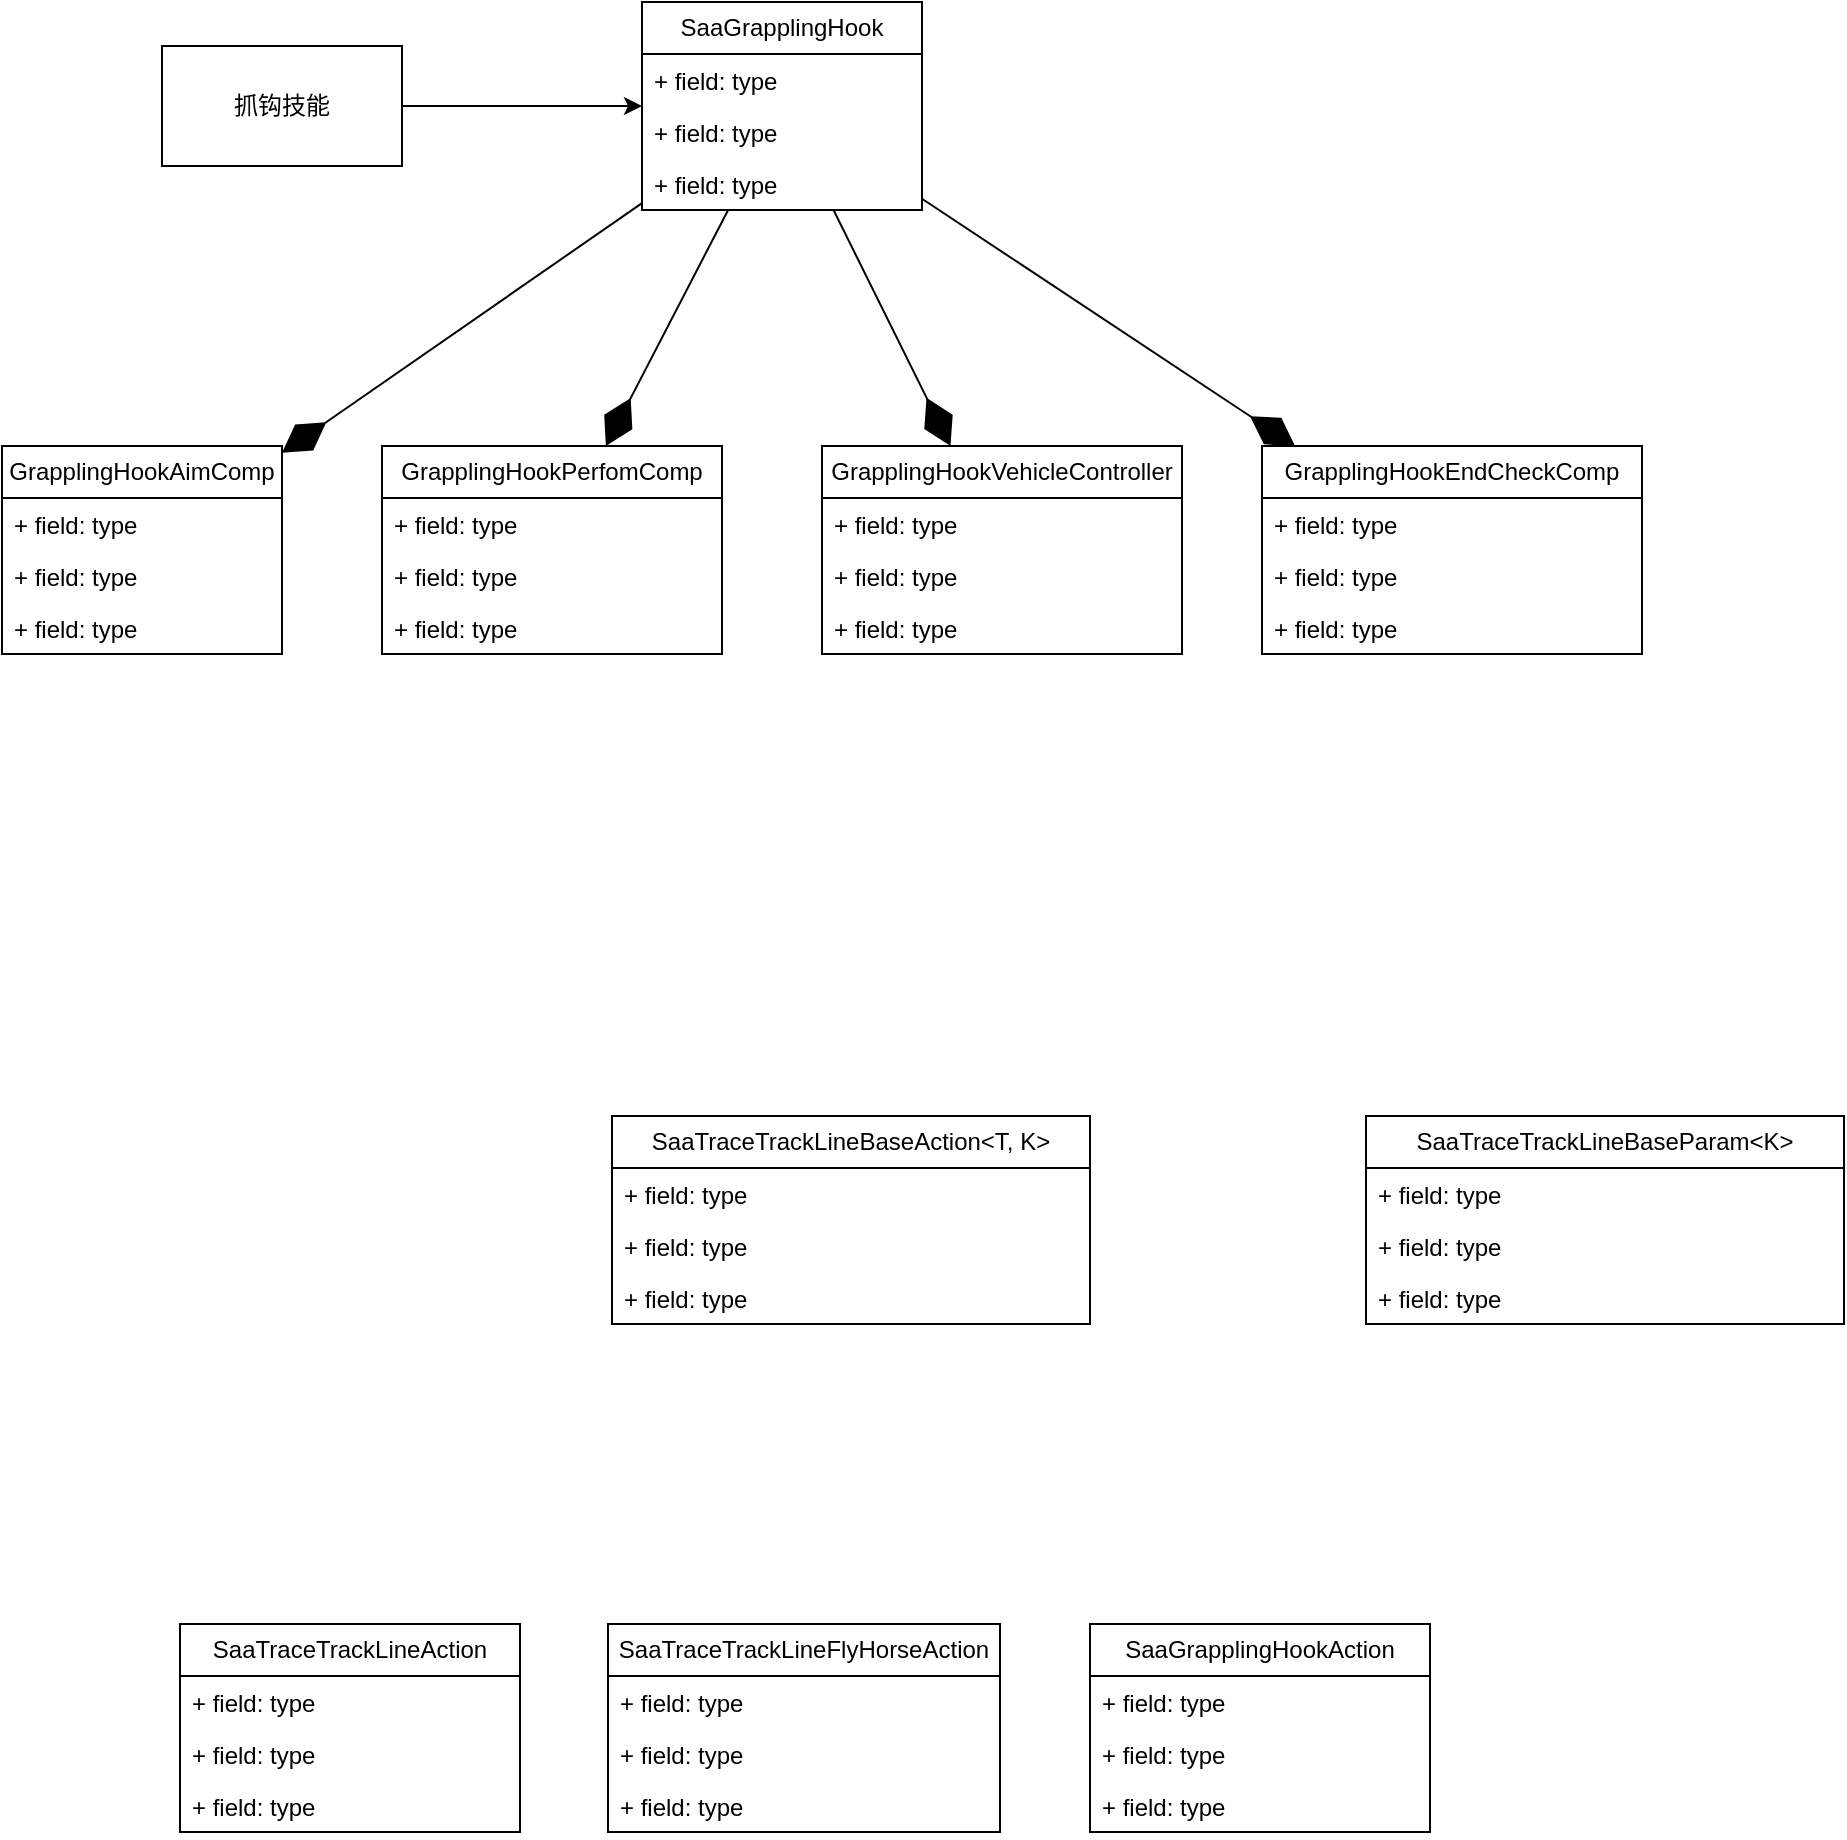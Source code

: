 <mxfile version="21.5.0" type="github">
  <diagram id="Q2pSXsxaamVPgTnyl9Ce" name="第 1 页">
    <mxGraphModel dx="2019" dy="1124" grid="0" gridSize="10" guides="1" tooltips="1" connect="1" arrows="1" fold="1" page="1" pageScale="1" pageWidth="827" pageHeight="1169" math="0" shadow="0">
      <root>
        <mxCell id="0" />
        <mxCell id="1" parent="0" />
        <mxCell id="GI5C7rMjD1sNY50lnh49-9" style="edgeStyle=orthogonalEdgeStyle;rounded=0;orthogonalLoop=1;jettySize=auto;html=1;" parent="1" source="GI5C7rMjD1sNY50lnh49-1" target="GI5C7rMjD1sNY50lnh49-5" edge="1">
          <mxGeometry relative="1" as="geometry" />
        </mxCell>
        <mxCell id="GI5C7rMjD1sNY50lnh49-1" value="抓钩技能" style="rounded=0;whiteSpace=wrap;html=1;" parent="1" vertex="1">
          <mxGeometry x="130" y="530" width="120" height="60" as="geometry" />
        </mxCell>
        <mxCell id="GI5C7rMjD1sNY50lnh49-5" value="SaaGrapplingHook" style="swimlane;fontStyle=0;childLayout=stackLayout;horizontal=1;startSize=26;fillColor=none;horizontalStack=0;resizeParent=1;resizeParentMax=0;resizeLast=0;collapsible=1;marginBottom=0;whiteSpace=wrap;html=1;" parent="1" vertex="1">
          <mxGeometry x="370" y="508" width="140" height="104" as="geometry" />
        </mxCell>
        <mxCell id="GI5C7rMjD1sNY50lnh49-6" value="+ field: type" style="text;strokeColor=none;fillColor=none;align=left;verticalAlign=top;spacingLeft=4;spacingRight=4;overflow=hidden;rotatable=0;points=[[0,0.5],[1,0.5]];portConstraint=eastwest;whiteSpace=wrap;html=1;" parent="GI5C7rMjD1sNY50lnh49-5" vertex="1">
          <mxGeometry y="26" width="140" height="26" as="geometry" />
        </mxCell>
        <mxCell id="GI5C7rMjD1sNY50lnh49-7" value="+ field: type" style="text;strokeColor=none;fillColor=none;align=left;verticalAlign=top;spacingLeft=4;spacingRight=4;overflow=hidden;rotatable=0;points=[[0,0.5],[1,0.5]];portConstraint=eastwest;whiteSpace=wrap;html=1;" parent="GI5C7rMjD1sNY50lnh49-5" vertex="1">
          <mxGeometry y="52" width="140" height="26" as="geometry" />
        </mxCell>
        <mxCell id="GI5C7rMjD1sNY50lnh49-8" value="+ field: type" style="text;strokeColor=none;fillColor=none;align=left;verticalAlign=top;spacingLeft=4;spacingRight=4;overflow=hidden;rotatable=0;points=[[0,0.5],[1,0.5]];portConstraint=eastwest;whiteSpace=wrap;html=1;" parent="GI5C7rMjD1sNY50lnh49-5" vertex="1">
          <mxGeometry y="78" width="140" height="26" as="geometry" />
        </mxCell>
        <mxCell id="GI5C7rMjD1sNY50lnh49-10" value="GrapplingHookAimComp" style="swimlane;fontStyle=0;childLayout=stackLayout;horizontal=1;startSize=26;fillColor=none;horizontalStack=0;resizeParent=1;resizeParentMax=0;resizeLast=0;collapsible=1;marginBottom=0;whiteSpace=wrap;html=1;" parent="1" vertex="1">
          <mxGeometry x="50" y="730" width="140" height="104" as="geometry" />
        </mxCell>
        <mxCell id="GI5C7rMjD1sNY50lnh49-11" value="+ field: type" style="text;strokeColor=none;fillColor=none;align=left;verticalAlign=top;spacingLeft=4;spacingRight=4;overflow=hidden;rotatable=0;points=[[0,0.5],[1,0.5]];portConstraint=eastwest;whiteSpace=wrap;html=1;" parent="GI5C7rMjD1sNY50lnh49-10" vertex="1">
          <mxGeometry y="26" width="140" height="26" as="geometry" />
        </mxCell>
        <mxCell id="GI5C7rMjD1sNY50lnh49-12" value="+ field: type" style="text;strokeColor=none;fillColor=none;align=left;verticalAlign=top;spacingLeft=4;spacingRight=4;overflow=hidden;rotatable=0;points=[[0,0.5],[1,0.5]];portConstraint=eastwest;whiteSpace=wrap;html=1;" parent="GI5C7rMjD1sNY50lnh49-10" vertex="1">
          <mxGeometry y="52" width="140" height="26" as="geometry" />
        </mxCell>
        <mxCell id="GI5C7rMjD1sNY50lnh49-13" value="+ field: type" style="text;strokeColor=none;fillColor=none;align=left;verticalAlign=top;spacingLeft=4;spacingRight=4;overflow=hidden;rotatable=0;points=[[0,0.5],[1,0.5]];portConstraint=eastwest;whiteSpace=wrap;html=1;" parent="GI5C7rMjD1sNY50lnh49-10" vertex="1">
          <mxGeometry y="78" width="140" height="26" as="geometry" />
        </mxCell>
        <mxCell id="GI5C7rMjD1sNY50lnh49-14" value="GrapplingHookPerfomComp" style="swimlane;fontStyle=0;childLayout=stackLayout;horizontal=1;startSize=26;fillColor=none;horizontalStack=0;resizeParent=1;resizeParentMax=0;resizeLast=0;collapsible=1;marginBottom=0;whiteSpace=wrap;html=1;" parent="1" vertex="1">
          <mxGeometry x="240" y="730" width="170" height="104" as="geometry" />
        </mxCell>
        <mxCell id="GI5C7rMjD1sNY50lnh49-15" value="+ field: type" style="text;strokeColor=none;fillColor=none;align=left;verticalAlign=top;spacingLeft=4;spacingRight=4;overflow=hidden;rotatable=0;points=[[0,0.5],[1,0.5]];portConstraint=eastwest;whiteSpace=wrap;html=1;" parent="GI5C7rMjD1sNY50lnh49-14" vertex="1">
          <mxGeometry y="26" width="170" height="26" as="geometry" />
        </mxCell>
        <mxCell id="GI5C7rMjD1sNY50lnh49-16" value="+ field: type" style="text;strokeColor=none;fillColor=none;align=left;verticalAlign=top;spacingLeft=4;spacingRight=4;overflow=hidden;rotatable=0;points=[[0,0.5],[1,0.5]];portConstraint=eastwest;whiteSpace=wrap;html=1;" parent="GI5C7rMjD1sNY50lnh49-14" vertex="1">
          <mxGeometry y="52" width="170" height="26" as="geometry" />
        </mxCell>
        <mxCell id="GI5C7rMjD1sNY50lnh49-17" value="+ field: type" style="text;strokeColor=none;fillColor=none;align=left;verticalAlign=top;spacingLeft=4;spacingRight=4;overflow=hidden;rotatable=0;points=[[0,0.5],[1,0.5]];portConstraint=eastwest;whiteSpace=wrap;html=1;" parent="GI5C7rMjD1sNY50lnh49-14" vertex="1">
          <mxGeometry y="78" width="170" height="26" as="geometry" />
        </mxCell>
        <mxCell id="GI5C7rMjD1sNY50lnh49-18" value="GrapplingHookVehicleController" style="swimlane;fontStyle=0;childLayout=stackLayout;horizontal=1;startSize=26;fillColor=none;horizontalStack=0;resizeParent=1;resizeParentMax=0;resizeLast=0;collapsible=1;marginBottom=0;whiteSpace=wrap;html=1;" parent="1" vertex="1">
          <mxGeometry x="460" y="730" width="180" height="104" as="geometry" />
        </mxCell>
        <mxCell id="GI5C7rMjD1sNY50lnh49-19" value="+ field: type" style="text;strokeColor=none;fillColor=none;align=left;verticalAlign=top;spacingLeft=4;spacingRight=4;overflow=hidden;rotatable=0;points=[[0,0.5],[1,0.5]];portConstraint=eastwest;whiteSpace=wrap;html=1;" parent="GI5C7rMjD1sNY50lnh49-18" vertex="1">
          <mxGeometry y="26" width="180" height="26" as="geometry" />
        </mxCell>
        <mxCell id="GI5C7rMjD1sNY50lnh49-20" value="+ field: type" style="text;strokeColor=none;fillColor=none;align=left;verticalAlign=top;spacingLeft=4;spacingRight=4;overflow=hidden;rotatable=0;points=[[0,0.5],[1,0.5]];portConstraint=eastwest;whiteSpace=wrap;html=1;" parent="GI5C7rMjD1sNY50lnh49-18" vertex="1">
          <mxGeometry y="52" width="180" height="26" as="geometry" />
        </mxCell>
        <mxCell id="GI5C7rMjD1sNY50lnh49-21" value="+ field: type" style="text;strokeColor=none;fillColor=none;align=left;verticalAlign=top;spacingLeft=4;spacingRight=4;overflow=hidden;rotatable=0;points=[[0,0.5],[1,0.5]];portConstraint=eastwest;whiteSpace=wrap;html=1;" parent="GI5C7rMjD1sNY50lnh49-18" vertex="1">
          <mxGeometry y="78" width="180" height="26" as="geometry" />
        </mxCell>
        <mxCell id="GI5C7rMjD1sNY50lnh49-22" value="GrapplingHookEndCheckComp" style="swimlane;fontStyle=0;childLayout=stackLayout;horizontal=1;startSize=26;fillColor=none;horizontalStack=0;resizeParent=1;resizeParentMax=0;resizeLast=0;collapsible=1;marginBottom=0;whiteSpace=wrap;html=1;" parent="1" vertex="1">
          <mxGeometry x="680" y="730" width="190" height="104" as="geometry" />
        </mxCell>
        <mxCell id="GI5C7rMjD1sNY50lnh49-23" value="+ field: type" style="text;strokeColor=none;fillColor=none;align=left;verticalAlign=top;spacingLeft=4;spacingRight=4;overflow=hidden;rotatable=0;points=[[0,0.5],[1,0.5]];portConstraint=eastwest;whiteSpace=wrap;html=1;" parent="GI5C7rMjD1sNY50lnh49-22" vertex="1">
          <mxGeometry y="26" width="190" height="26" as="geometry" />
        </mxCell>
        <mxCell id="GI5C7rMjD1sNY50lnh49-24" value="+ field: type" style="text;strokeColor=none;fillColor=none;align=left;verticalAlign=top;spacingLeft=4;spacingRight=4;overflow=hidden;rotatable=0;points=[[0,0.5],[1,0.5]];portConstraint=eastwest;whiteSpace=wrap;html=1;" parent="GI5C7rMjD1sNY50lnh49-22" vertex="1">
          <mxGeometry y="52" width="190" height="26" as="geometry" />
        </mxCell>
        <mxCell id="GI5C7rMjD1sNY50lnh49-25" value="+ field: type" style="text;strokeColor=none;fillColor=none;align=left;verticalAlign=top;spacingLeft=4;spacingRight=4;overflow=hidden;rotatable=0;points=[[0,0.5],[1,0.5]];portConstraint=eastwest;whiteSpace=wrap;html=1;" parent="GI5C7rMjD1sNY50lnh49-22" vertex="1">
          <mxGeometry y="78" width="190" height="26" as="geometry" />
        </mxCell>
        <mxCell id="GI5C7rMjD1sNY50lnh49-29" value="" style="endArrow=diamondThin;endFill=1;endSize=24;html=1;rounded=0;" parent="1" source="GI5C7rMjD1sNY50lnh49-5" target="GI5C7rMjD1sNY50lnh49-10" edge="1">
          <mxGeometry width="160" relative="1" as="geometry">
            <mxPoint x="540" y="650" as="sourcePoint" />
            <mxPoint x="700" y="650" as="targetPoint" />
          </mxGeometry>
        </mxCell>
        <mxCell id="GI5C7rMjD1sNY50lnh49-30" value="" style="endArrow=diamondThin;endFill=1;endSize=24;html=1;rounded=0;" parent="1" source="GI5C7rMjD1sNY50lnh49-5" target="GI5C7rMjD1sNY50lnh49-14" edge="1">
          <mxGeometry width="160" relative="1" as="geometry">
            <mxPoint x="380" y="614" as="sourcePoint" />
            <mxPoint x="170" y="748" as="targetPoint" />
          </mxGeometry>
        </mxCell>
        <mxCell id="GI5C7rMjD1sNY50lnh49-31" value="" style="endArrow=diamondThin;endFill=1;endSize=24;html=1;rounded=0;" parent="1" source="GI5C7rMjD1sNY50lnh49-5" target="GI5C7rMjD1sNY50lnh49-18" edge="1">
          <mxGeometry width="160" relative="1" as="geometry">
            <mxPoint x="416" y="622" as="sourcePoint" />
            <mxPoint x="339" y="740" as="targetPoint" />
          </mxGeometry>
        </mxCell>
        <mxCell id="GI5C7rMjD1sNY50lnh49-32" value="" style="endArrow=diamondThin;endFill=1;endSize=24;html=1;rounded=0;" parent="1" source="GI5C7rMjD1sNY50lnh49-5" target="GI5C7rMjD1sNY50lnh49-22" edge="1">
          <mxGeometry width="160" relative="1" as="geometry">
            <mxPoint x="469" y="622" as="sourcePoint" />
            <mxPoint x="511" y="740" as="targetPoint" />
          </mxGeometry>
        </mxCell>
        <mxCell id="uqbiBw9lOCKgVr8P5JmJ-1" value="SaaTraceTrackLineAction" style="swimlane;fontStyle=0;childLayout=stackLayout;horizontal=1;startSize=26;fillColor=none;horizontalStack=0;resizeParent=1;resizeParentMax=0;resizeLast=0;collapsible=1;marginBottom=0;whiteSpace=wrap;html=1;" vertex="1" parent="1">
          <mxGeometry x="139" y="1319" width="170" height="104" as="geometry" />
        </mxCell>
        <mxCell id="uqbiBw9lOCKgVr8P5JmJ-2" value="+ field: type" style="text;strokeColor=none;fillColor=none;align=left;verticalAlign=top;spacingLeft=4;spacingRight=4;overflow=hidden;rotatable=0;points=[[0,0.5],[1,0.5]];portConstraint=eastwest;whiteSpace=wrap;html=1;" vertex="1" parent="uqbiBw9lOCKgVr8P5JmJ-1">
          <mxGeometry y="26" width="170" height="26" as="geometry" />
        </mxCell>
        <mxCell id="uqbiBw9lOCKgVr8P5JmJ-3" value="+ field: type" style="text;strokeColor=none;fillColor=none;align=left;verticalAlign=top;spacingLeft=4;spacingRight=4;overflow=hidden;rotatable=0;points=[[0,0.5],[1,0.5]];portConstraint=eastwest;whiteSpace=wrap;html=1;" vertex="1" parent="uqbiBw9lOCKgVr8P5JmJ-1">
          <mxGeometry y="52" width="170" height="26" as="geometry" />
        </mxCell>
        <mxCell id="uqbiBw9lOCKgVr8P5JmJ-4" value="+ field: type" style="text;strokeColor=none;fillColor=none;align=left;verticalAlign=top;spacingLeft=4;spacingRight=4;overflow=hidden;rotatable=0;points=[[0,0.5],[1,0.5]];portConstraint=eastwest;whiteSpace=wrap;html=1;" vertex="1" parent="uqbiBw9lOCKgVr8P5JmJ-1">
          <mxGeometry y="78" width="170" height="26" as="geometry" />
        </mxCell>
        <mxCell id="uqbiBw9lOCKgVr8P5JmJ-5" value="SaaTraceTrackLineBaseAction&amp;lt;T, K&amp;gt;" style="swimlane;fontStyle=0;childLayout=stackLayout;horizontal=1;startSize=26;fillColor=none;horizontalStack=0;resizeParent=1;resizeParentMax=0;resizeLast=0;collapsible=1;marginBottom=0;whiteSpace=wrap;html=1;" vertex="1" parent="1">
          <mxGeometry x="355" y="1065" width="239" height="104" as="geometry" />
        </mxCell>
        <mxCell id="uqbiBw9lOCKgVr8P5JmJ-6" value="+ field: type" style="text;strokeColor=none;fillColor=none;align=left;verticalAlign=top;spacingLeft=4;spacingRight=4;overflow=hidden;rotatable=0;points=[[0,0.5],[1,0.5]];portConstraint=eastwest;whiteSpace=wrap;html=1;" vertex="1" parent="uqbiBw9lOCKgVr8P5JmJ-5">
          <mxGeometry y="26" width="239" height="26" as="geometry" />
        </mxCell>
        <mxCell id="uqbiBw9lOCKgVr8P5JmJ-7" value="+ field: type" style="text;strokeColor=none;fillColor=none;align=left;verticalAlign=top;spacingLeft=4;spacingRight=4;overflow=hidden;rotatable=0;points=[[0,0.5],[1,0.5]];portConstraint=eastwest;whiteSpace=wrap;html=1;" vertex="1" parent="uqbiBw9lOCKgVr8P5JmJ-5">
          <mxGeometry y="52" width="239" height="26" as="geometry" />
        </mxCell>
        <mxCell id="uqbiBw9lOCKgVr8P5JmJ-8" value="+ field: type" style="text;strokeColor=none;fillColor=none;align=left;verticalAlign=top;spacingLeft=4;spacingRight=4;overflow=hidden;rotatable=0;points=[[0,0.5],[1,0.5]];portConstraint=eastwest;whiteSpace=wrap;html=1;" vertex="1" parent="uqbiBw9lOCKgVr8P5JmJ-5">
          <mxGeometry y="78" width="239" height="26" as="geometry" />
        </mxCell>
        <mxCell id="uqbiBw9lOCKgVr8P5JmJ-9" value="SaaTraceTrackLineFlyHorseAction" style="swimlane;fontStyle=0;childLayout=stackLayout;horizontal=1;startSize=26;fillColor=none;horizontalStack=0;resizeParent=1;resizeParentMax=0;resizeLast=0;collapsible=1;marginBottom=0;whiteSpace=wrap;html=1;" vertex="1" parent="1">
          <mxGeometry x="353" y="1319" width="196" height="104" as="geometry" />
        </mxCell>
        <mxCell id="uqbiBw9lOCKgVr8P5JmJ-10" value="+ field: type" style="text;strokeColor=none;fillColor=none;align=left;verticalAlign=top;spacingLeft=4;spacingRight=4;overflow=hidden;rotatable=0;points=[[0,0.5],[1,0.5]];portConstraint=eastwest;whiteSpace=wrap;html=1;" vertex="1" parent="uqbiBw9lOCKgVr8P5JmJ-9">
          <mxGeometry y="26" width="196" height="26" as="geometry" />
        </mxCell>
        <mxCell id="uqbiBw9lOCKgVr8P5JmJ-11" value="+ field: type" style="text;strokeColor=none;fillColor=none;align=left;verticalAlign=top;spacingLeft=4;spacingRight=4;overflow=hidden;rotatable=0;points=[[0,0.5],[1,0.5]];portConstraint=eastwest;whiteSpace=wrap;html=1;" vertex="1" parent="uqbiBw9lOCKgVr8P5JmJ-9">
          <mxGeometry y="52" width="196" height="26" as="geometry" />
        </mxCell>
        <mxCell id="uqbiBw9lOCKgVr8P5JmJ-12" value="+ field: type" style="text;strokeColor=none;fillColor=none;align=left;verticalAlign=top;spacingLeft=4;spacingRight=4;overflow=hidden;rotatable=0;points=[[0,0.5],[1,0.5]];portConstraint=eastwest;whiteSpace=wrap;html=1;" vertex="1" parent="uqbiBw9lOCKgVr8P5JmJ-9">
          <mxGeometry y="78" width="196" height="26" as="geometry" />
        </mxCell>
        <mxCell id="uqbiBw9lOCKgVr8P5JmJ-13" value="SaaGrapplingHookAction" style="swimlane;fontStyle=0;childLayout=stackLayout;horizontal=1;startSize=26;fillColor=none;horizontalStack=0;resizeParent=1;resizeParentMax=0;resizeLast=0;collapsible=1;marginBottom=0;whiteSpace=wrap;html=1;" vertex="1" parent="1">
          <mxGeometry x="594" y="1319" width="170" height="104" as="geometry" />
        </mxCell>
        <mxCell id="uqbiBw9lOCKgVr8P5JmJ-14" value="+ field: type" style="text;strokeColor=none;fillColor=none;align=left;verticalAlign=top;spacingLeft=4;spacingRight=4;overflow=hidden;rotatable=0;points=[[0,0.5],[1,0.5]];portConstraint=eastwest;whiteSpace=wrap;html=1;" vertex="1" parent="uqbiBw9lOCKgVr8P5JmJ-13">
          <mxGeometry y="26" width="170" height="26" as="geometry" />
        </mxCell>
        <mxCell id="uqbiBw9lOCKgVr8P5JmJ-15" value="+ field: type" style="text;strokeColor=none;fillColor=none;align=left;verticalAlign=top;spacingLeft=4;spacingRight=4;overflow=hidden;rotatable=0;points=[[0,0.5],[1,0.5]];portConstraint=eastwest;whiteSpace=wrap;html=1;" vertex="1" parent="uqbiBw9lOCKgVr8P5JmJ-13">
          <mxGeometry y="52" width="170" height="26" as="geometry" />
        </mxCell>
        <mxCell id="uqbiBw9lOCKgVr8P5JmJ-16" value="+ field: type" style="text;strokeColor=none;fillColor=none;align=left;verticalAlign=top;spacingLeft=4;spacingRight=4;overflow=hidden;rotatable=0;points=[[0,0.5],[1,0.5]];portConstraint=eastwest;whiteSpace=wrap;html=1;" vertex="1" parent="uqbiBw9lOCKgVr8P5JmJ-13">
          <mxGeometry y="78" width="170" height="26" as="geometry" />
        </mxCell>
        <mxCell id="uqbiBw9lOCKgVr8P5JmJ-17" value="SaaTraceTrackLineBaseParam&amp;lt;K&amp;gt;" style="swimlane;fontStyle=0;childLayout=stackLayout;horizontal=1;startSize=26;fillColor=none;horizontalStack=0;resizeParent=1;resizeParentMax=0;resizeLast=0;collapsible=1;marginBottom=0;whiteSpace=wrap;html=1;" vertex="1" parent="1">
          <mxGeometry x="732" y="1065" width="239" height="104" as="geometry" />
        </mxCell>
        <mxCell id="uqbiBw9lOCKgVr8P5JmJ-18" value="+ field: type" style="text;strokeColor=none;fillColor=none;align=left;verticalAlign=top;spacingLeft=4;spacingRight=4;overflow=hidden;rotatable=0;points=[[0,0.5],[1,0.5]];portConstraint=eastwest;whiteSpace=wrap;html=1;" vertex="1" parent="uqbiBw9lOCKgVr8P5JmJ-17">
          <mxGeometry y="26" width="239" height="26" as="geometry" />
        </mxCell>
        <mxCell id="uqbiBw9lOCKgVr8P5JmJ-19" value="+ field: type" style="text;strokeColor=none;fillColor=none;align=left;verticalAlign=top;spacingLeft=4;spacingRight=4;overflow=hidden;rotatable=0;points=[[0,0.5],[1,0.5]];portConstraint=eastwest;whiteSpace=wrap;html=1;" vertex="1" parent="uqbiBw9lOCKgVr8P5JmJ-17">
          <mxGeometry y="52" width="239" height="26" as="geometry" />
        </mxCell>
        <mxCell id="uqbiBw9lOCKgVr8P5JmJ-20" value="+ field: type" style="text;strokeColor=none;fillColor=none;align=left;verticalAlign=top;spacingLeft=4;spacingRight=4;overflow=hidden;rotatable=0;points=[[0,0.5],[1,0.5]];portConstraint=eastwest;whiteSpace=wrap;html=1;" vertex="1" parent="uqbiBw9lOCKgVr8P5JmJ-17">
          <mxGeometry y="78" width="239" height="26" as="geometry" />
        </mxCell>
      </root>
    </mxGraphModel>
  </diagram>
</mxfile>

